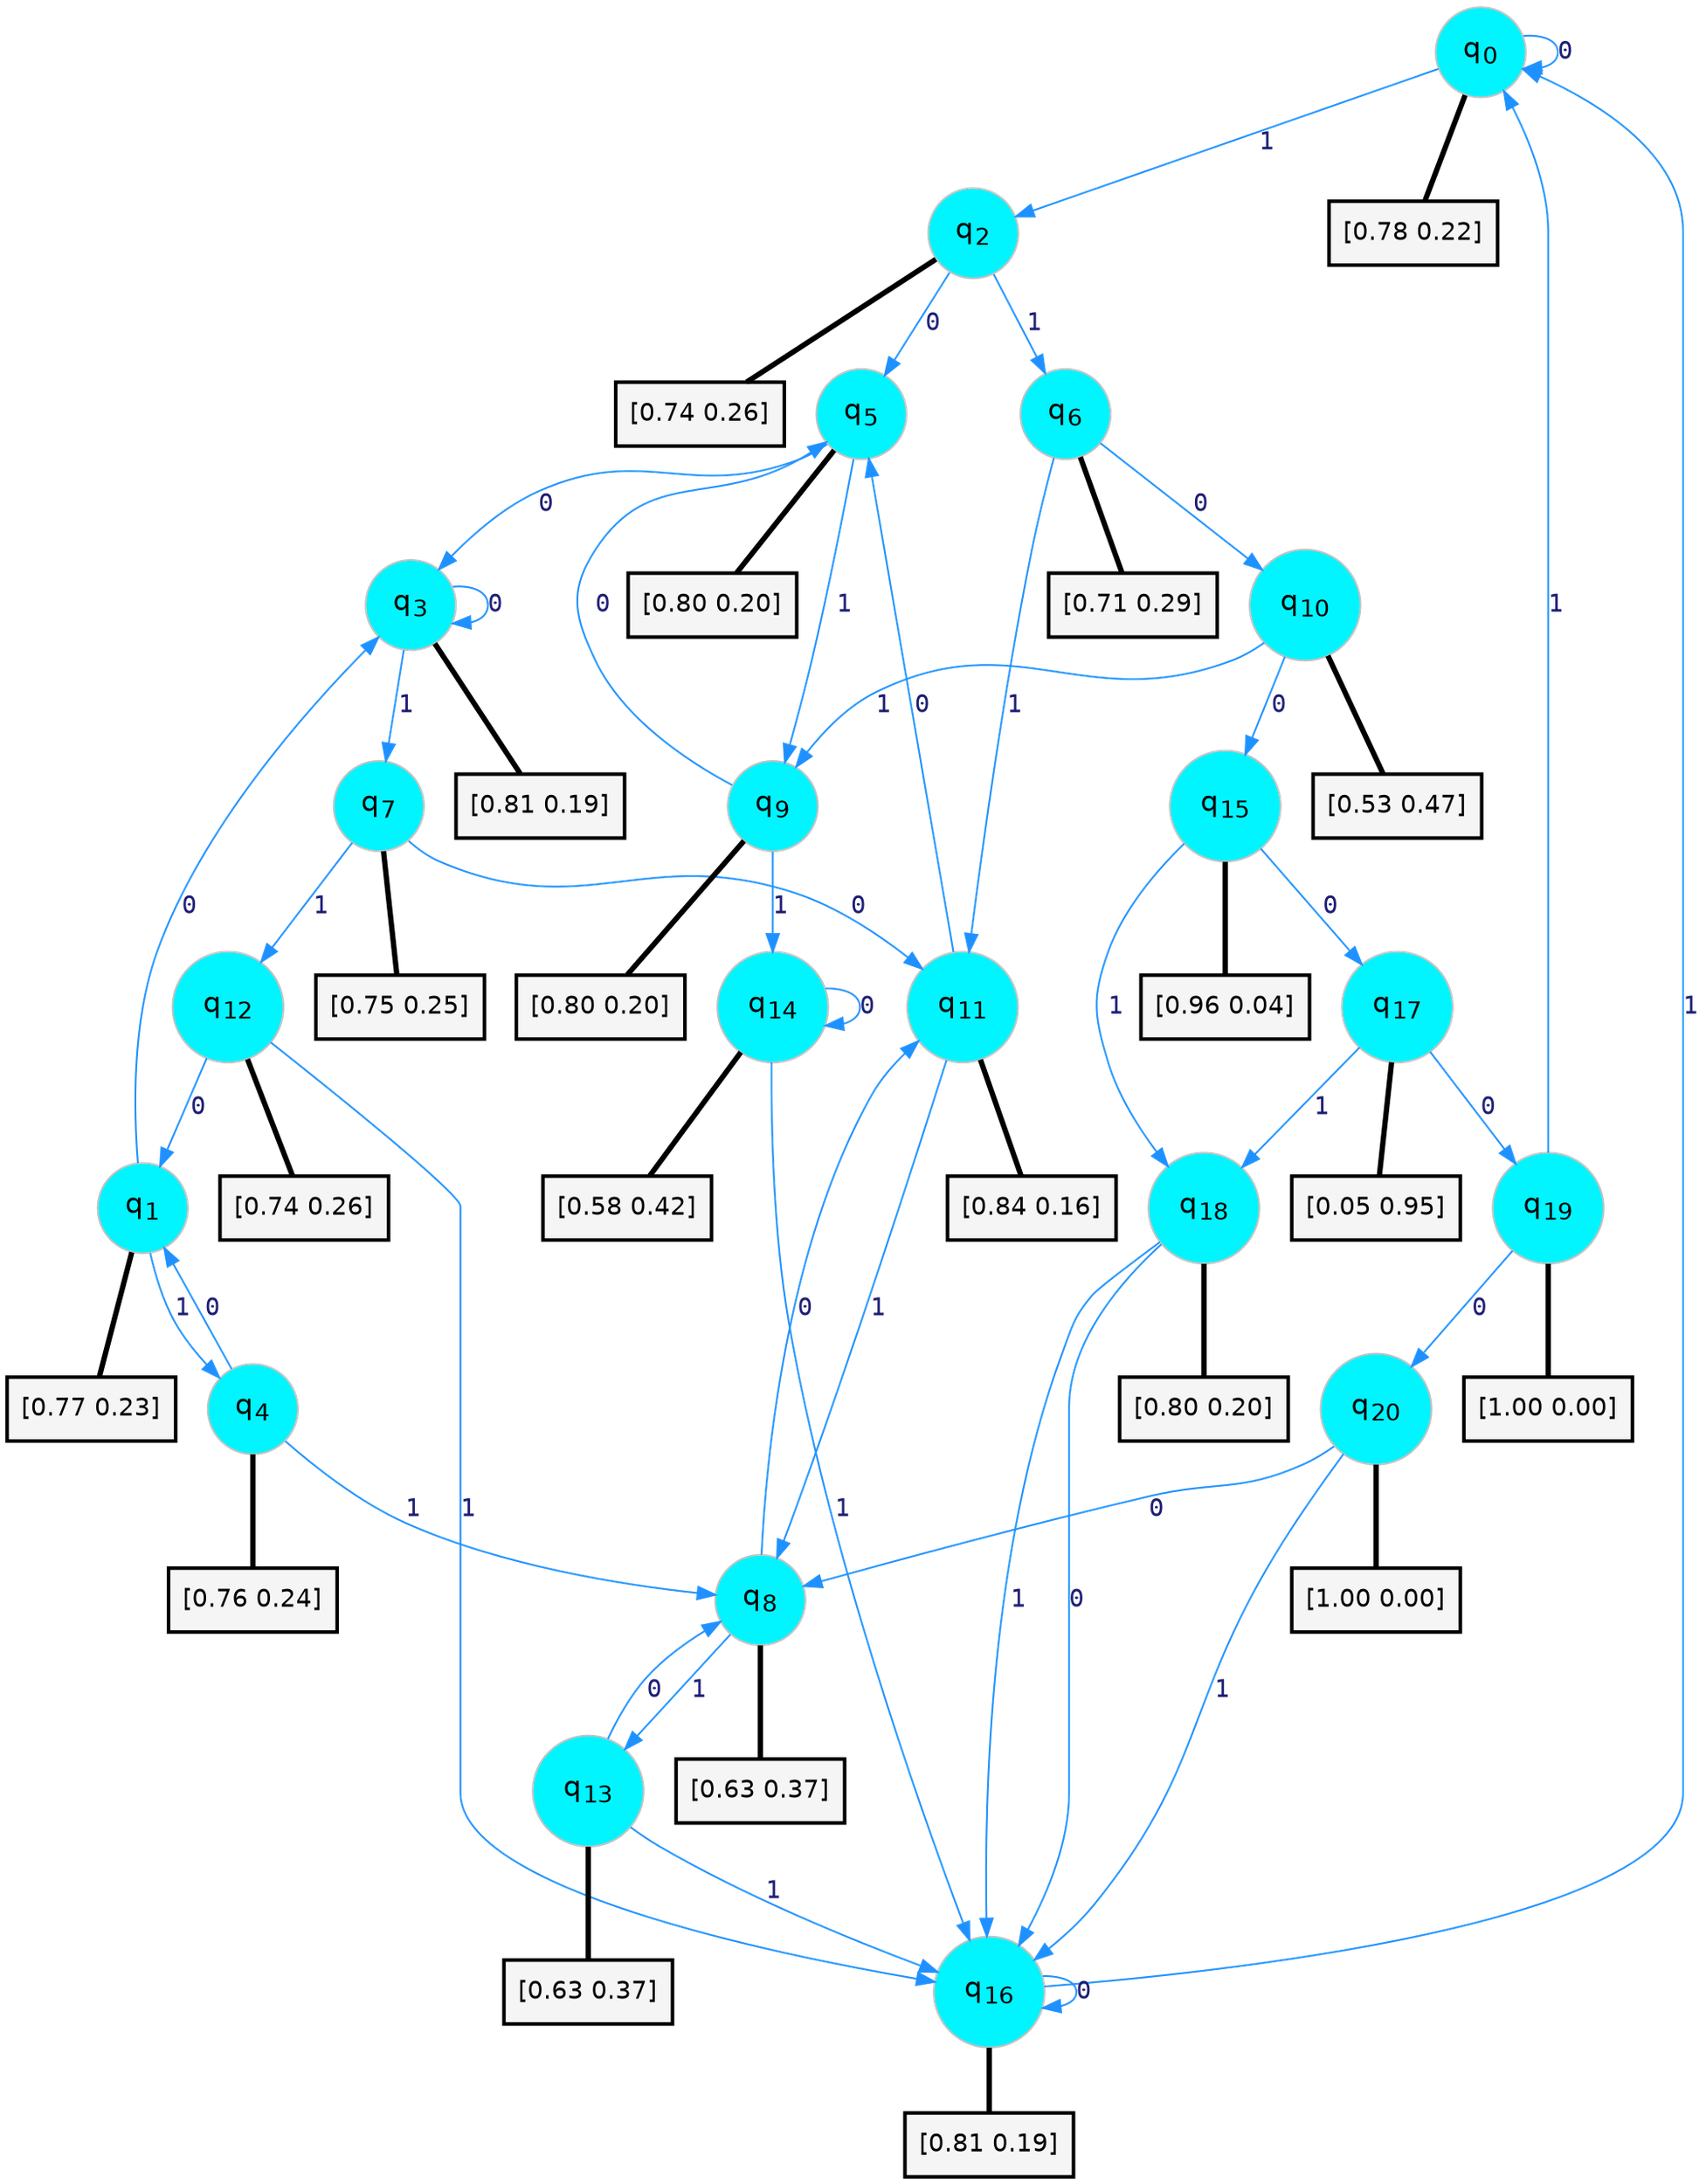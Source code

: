 digraph G {
graph [
bgcolor=transparent, dpi=300, rankdir=TD, size="40,25"];
node [
color=gray, fillcolor=turquoise1, fontcolor=black, fontname=Helvetica, fontsize=16, fontweight=bold, shape=circle, style=filled];
edge [
arrowsize=1, color=dodgerblue1, fontcolor=midnightblue, fontname=courier, fontweight=bold, penwidth=1, style=solid, weight=20];
0[label=<q<SUB>0</SUB>>];
1[label=<q<SUB>1</SUB>>];
2[label=<q<SUB>2</SUB>>];
3[label=<q<SUB>3</SUB>>];
4[label=<q<SUB>4</SUB>>];
5[label=<q<SUB>5</SUB>>];
6[label=<q<SUB>6</SUB>>];
7[label=<q<SUB>7</SUB>>];
8[label=<q<SUB>8</SUB>>];
9[label=<q<SUB>9</SUB>>];
10[label=<q<SUB>10</SUB>>];
11[label=<q<SUB>11</SUB>>];
12[label=<q<SUB>12</SUB>>];
13[label=<q<SUB>13</SUB>>];
14[label=<q<SUB>14</SUB>>];
15[label=<q<SUB>15</SUB>>];
16[label=<q<SUB>16</SUB>>];
17[label=<q<SUB>17</SUB>>];
18[label=<q<SUB>18</SUB>>];
19[label=<q<SUB>19</SUB>>];
20[label=<q<SUB>20</SUB>>];
21[label="[0.78 0.22]", shape=box,fontcolor=black, fontname=Helvetica, fontsize=14, penwidth=2, fillcolor=whitesmoke,color=black];
22[label="[0.77 0.23]", shape=box,fontcolor=black, fontname=Helvetica, fontsize=14, penwidth=2, fillcolor=whitesmoke,color=black];
23[label="[0.74 0.26]", shape=box,fontcolor=black, fontname=Helvetica, fontsize=14, penwidth=2, fillcolor=whitesmoke,color=black];
24[label="[0.81 0.19]", shape=box,fontcolor=black, fontname=Helvetica, fontsize=14, penwidth=2, fillcolor=whitesmoke,color=black];
25[label="[0.76 0.24]", shape=box,fontcolor=black, fontname=Helvetica, fontsize=14, penwidth=2, fillcolor=whitesmoke,color=black];
26[label="[0.80 0.20]", shape=box,fontcolor=black, fontname=Helvetica, fontsize=14, penwidth=2, fillcolor=whitesmoke,color=black];
27[label="[0.71 0.29]", shape=box,fontcolor=black, fontname=Helvetica, fontsize=14, penwidth=2, fillcolor=whitesmoke,color=black];
28[label="[0.75 0.25]", shape=box,fontcolor=black, fontname=Helvetica, fontsize=14, penwidth=2, fillcolor=whitesmoke,color=black];
29[label="[0.63 0.37]", shape=box,fontcolor=black, fontname=Helvetica, fontsize=14, penwidth=2, fillcolor=whitesmoke,color=black];
30[label="[0.80 0.20]", shape=box,fontcolor=black, fontname=Helvetica, fontsize=14, penwidth=2, fillcolor=whitesmoke,color=black];
31[label="[0.53 0.47]", shape=box,fontcolor=black, fontname=Helvetica, fontsize=14, penwidth=2, fillcolor=whitesmoke,color=black];
32[label="[0.84 0.16]", shape=box,fontcolor=black, fontname=Helvetica, fontsize=14, penwidth=2, fillcolor=whitesmoke,color=black];
33[label="[0.74 0.26]", shape=box,fontcolor=black, fontname=Helvetica, fontsize=14, penwidth=2, fillcolor=whitesmoke,color=black];
34[label="[0.63 0.37]", shape=box,fontcolor=black, fontname=Helvetica, fontsize=14, penwidth=2, fillcolor=whitesmoke,color=black];
35[label="[0.58 0.42]", shape=box,fontcolor=black, fontname=Helvetica, fontsize=14, penwidth=2, fillcolor=whitesmoke,color=black];
36[label="[0.96 0.04]", shape=box,fontcolor=black, fontname=Helvetica, fontsize=14, penwidth=2, fillcolor=whitesmoke,color=black];
37[label="[0.81 0.19]", shape=box,fontcolor=black, fontname=Helvetica, fontsize=14, penwidth=2, fillcolor=whitesmoke,color=black];
38[label="[0.05 0.95]", shape=box,fontcolor=black, fontname=Helvetica, fontsize=14, penwidth=2, fillcolor=whitesmoke,color=black];
39[label="[0.80 0.20]", shape=box,fontcolor=black, fontname=Helvetica, fontsize=14, penwidth=2, fillcolor=whitesmoke,color=black];
40[label="[1.00 0.00]", shape=box,fontcolor=black, fontname=Helvetica, fontsize=14, penwidth=2, fillcolor=whitesmoke,color=black];
41[label="[1.00 0.00]", shape=box,fontcolor=black, fontname=Helvetica, fontsize=14, penwidth=2, fillcolor=whitesmoke,color=black];
0->0 [label=0];
0->2 [label=1];
0->21 [arrowhead=none, penwidth=3,color=black];
1->3 [label=0];
1->4 [label=1];
1->22 [arrowhead=none, penwidth=3,color=black];
2->5 [label=0];
2->6 [label=1];
2->23 [arrowhead=none, penwidth=3,color=black];
3->3 [label=0];
3->7 [label=1];
3->24 [arrowhead=none, penwidth=3,color=black];
4->1 [label=0];
4->8 [label=1];
4->25 [arrowhead=none, penwidth=3,color=black];
5->3 [label=0];
5->9 [label=1];
5->26 [arrowhead=none, penwidth=3,color=black];
6->10 [label=0];
6->11 [label=1];
6->27 [arrowhead=none, penwidth=3,color=black];
7->11 [label=0];
7->12 [label=1];
7->28 [arrowhead=none, penwidth=3,color=black];
8->11 [label=0];
8->13 [label=1];
8->29 [arrowhead=none, penwidth=3,color=black];
9->5 [label=0];
9->14 [label=1];
9->30 [arrowhead=none, penwidth=3,color=black];
10->15 [label=0];
10->9 [label=1];
10->31 [arrowhead=none, penwidth=3,color=black];
11->5 [label=0];
11->8 [label=1];
11->32 [arrowhead=none, penwidth=3,color=black];
12->1 [label=0];
12->16 [label=1];
12->33 [arrowhead=none, penwidth=3,color=black];
13->8 [label=0];
13->16 [label=1];
13->34 [arrowhead=none, penwidth=3,color=black];
14->14 [label=0];
14->16 [label=1];
14->35 [arrowhead=none, penwidth=3,color=black];
15->17 [label=0];
15->18 [label=1];
15->36 [arrowhead=none, penwidth=3,color=black];
16->16 [label=0];
16->0 [label=1];
16->37 [arrowhead=none, penwidth=3,color=black];
17->19 [label=0];
17->18 [label=1];
17->38 [arrowhead=none, penwidth=3,color=black];
18->16 [label=0];
18->16 [label=1];
18->39 [arrowhead=none, penwidth=3,color=black];
19->20 [label=0];
19->0 [label=1];
19->40 [arrowhead=none, penwidth=3,color=black];
20->8 [label=0];
20->16 [label=1];
20->41 [arrowhead=none, penwidth=3,color=black];
}
